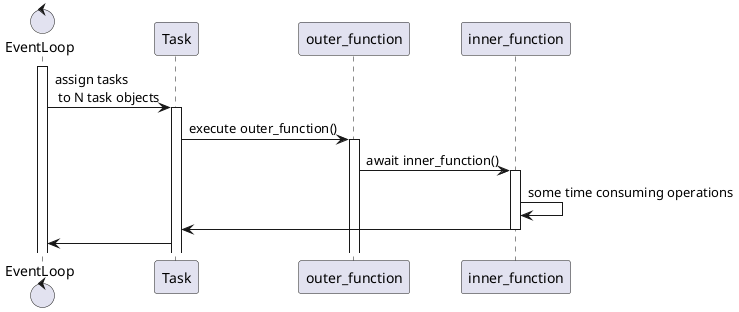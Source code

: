 @startuml
control EventLoop

activate EventLoop
EventLoop -> Task: assign tasks \n to N task objects
activate Task
Task -> outer_function: execute outer_function()
activate outer_function
outer_function -> inner_function: await inner_function()
activate inner_function
inner_function -> inner_function: some time consuming operations
inner_function -> Task
deactivate inner_function
Task -> EventLoop

@enduml